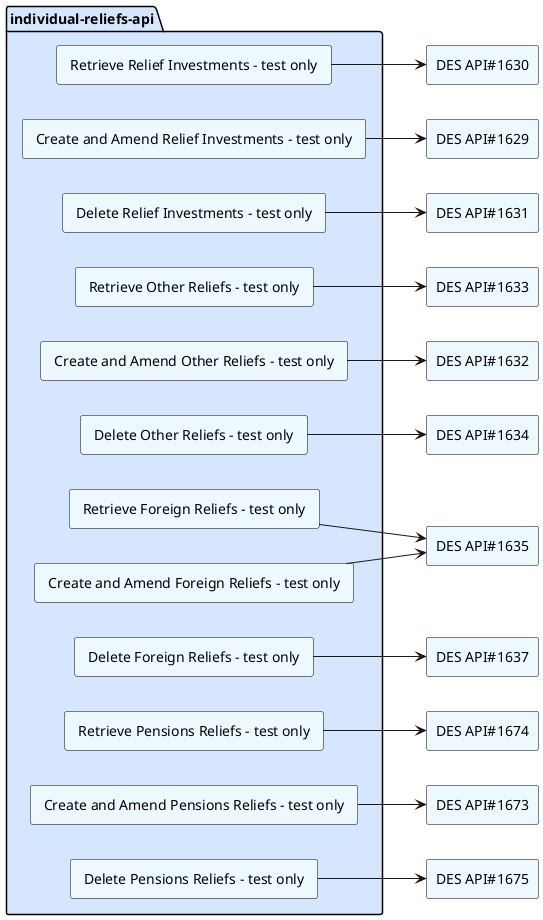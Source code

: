@startuml

left to right direction

skinparam component {
  BackgroundColor #edf8ff
  BorderColor black
  Style rectangle
}

skinparam package {
  BackgroundColor #fafcff
  BorderColor black
}


package "individual-reliefs-api" #d6e6ff {
[ Retrieve Relief Investments - test only ]
[ Create and Amend Relief Investments - test only ]
[ Delete Relief Investments - test only ]
[ Retrieve Other Reliefs - test only ]
[ Create and Amend Other Reliefs - test only ]
[ Delete Other Reliefs - test only ]
[ Retrieve Foreign Reliefs - test only ]
[ Create and Amend Foreign Reliefs - test only ]
[ Delete Foreign Reliefs - test only ]
[ Retrieve Pensions Reliefs - test only ]
[ Create and Amend Pensions Reliefs - test only ]
[ Delete Pensions Reliefs - test only ]
}

[ Retrieve Relief Investments - test only ]-->[DES API#1630]
[ Create and Amend Relief Investments - test only ]-->[DES API#1629]
[ Delete Relief Investments - test only ]-->[DES API#1631]
[ Retrieve Other Reliefs - test only ]-->[DES API#1633]
[ Create and Amend Other Reliefs - test only ]-->[DES API#1632]
[ Delete Other Reliefs - test only ]-->[DES API#1634]
[ Retrieve Foreign Reliefs - test only ]-->[DES API#1635]
[ Create and Amend Foreign Reliefs - test only ]-->[DES API#1635]
[ Delete Foreign Reliefs - test only ]-->[DES API#1637]
[ Retrieve Pensions Reliefs - test only ]-->[DES API#1674]
[ Create and Amend Pensions Reliefs - test only ]-->[DES API#1673]
[ Delete Pensions Reliefs - test only ]-->[DES API#1675]
@enduml